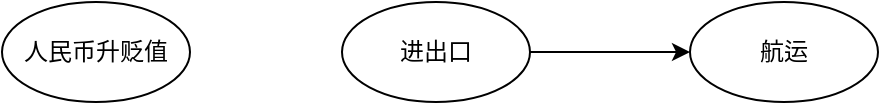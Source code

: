 <mxfile version="20.2.3" type="github">
  <diagram id="dauTrBxMCGEYSifXwEzD" name="第 1 页">
    <mxGraphModel dx="1422" dy="800" grid="1" gridSize="10" guides="1" tooltips="1" connect="1" arrows="1" fold="1" page="1" pageScale="1" pageWidth="827" pageHeight="1169" math="0" shadow="0">
      <root>
        <mxCell id="0" />
        <mxCell id="1" parent="0" />
        <mxCell id="G9VbaGDZInSEjSwB8AWt-3" value="" style="edgeStyle=orthogonalEdgeStyle;rounded=0;orthogonalLoop=1;jettySize=auto;html=1;" edge="1" parent="1" source="G9VbaGDZInSEjSwB8AWt-1" target="G9VbaGDZInSEjSwB8AWt-2">
          <mxGeometry relative="1" as="geometry" />
        </mxCell>
        <mxCell id="G9VbaGDZInSEjSwB8AWt-1" value="进出口" style="ellipse;whiteSpace=wrap;html=1;" vertex="1" parent="1">
          <mxGeometry x="320" y="290" width="94" height="50" as="geometry" />
        </mxCell>
        <mxCell id="G9VbaGDZInSEjSwB8AWt-2" value="航运" style="ellipse;whiteSpace=wrap;html=1;" vertex="1" parent="1">
          <mxGeometry x="494" y="290" width="94" height="50" as="geometry" />
        </mxCell>
        <mxCell id="G9VbaGDZInSEjSwB8AWt-4" value="人民币升贬值" style="ellipse;whiteSpace=wrap;html=1;" vertex="1" parent="1">
          <mxGeometry x="150" y="290" width="94" height="50" as="geometry" />
        </mxCell>
      </root>
    </mxGraphModel>
  </diagram>
</mxfile>
